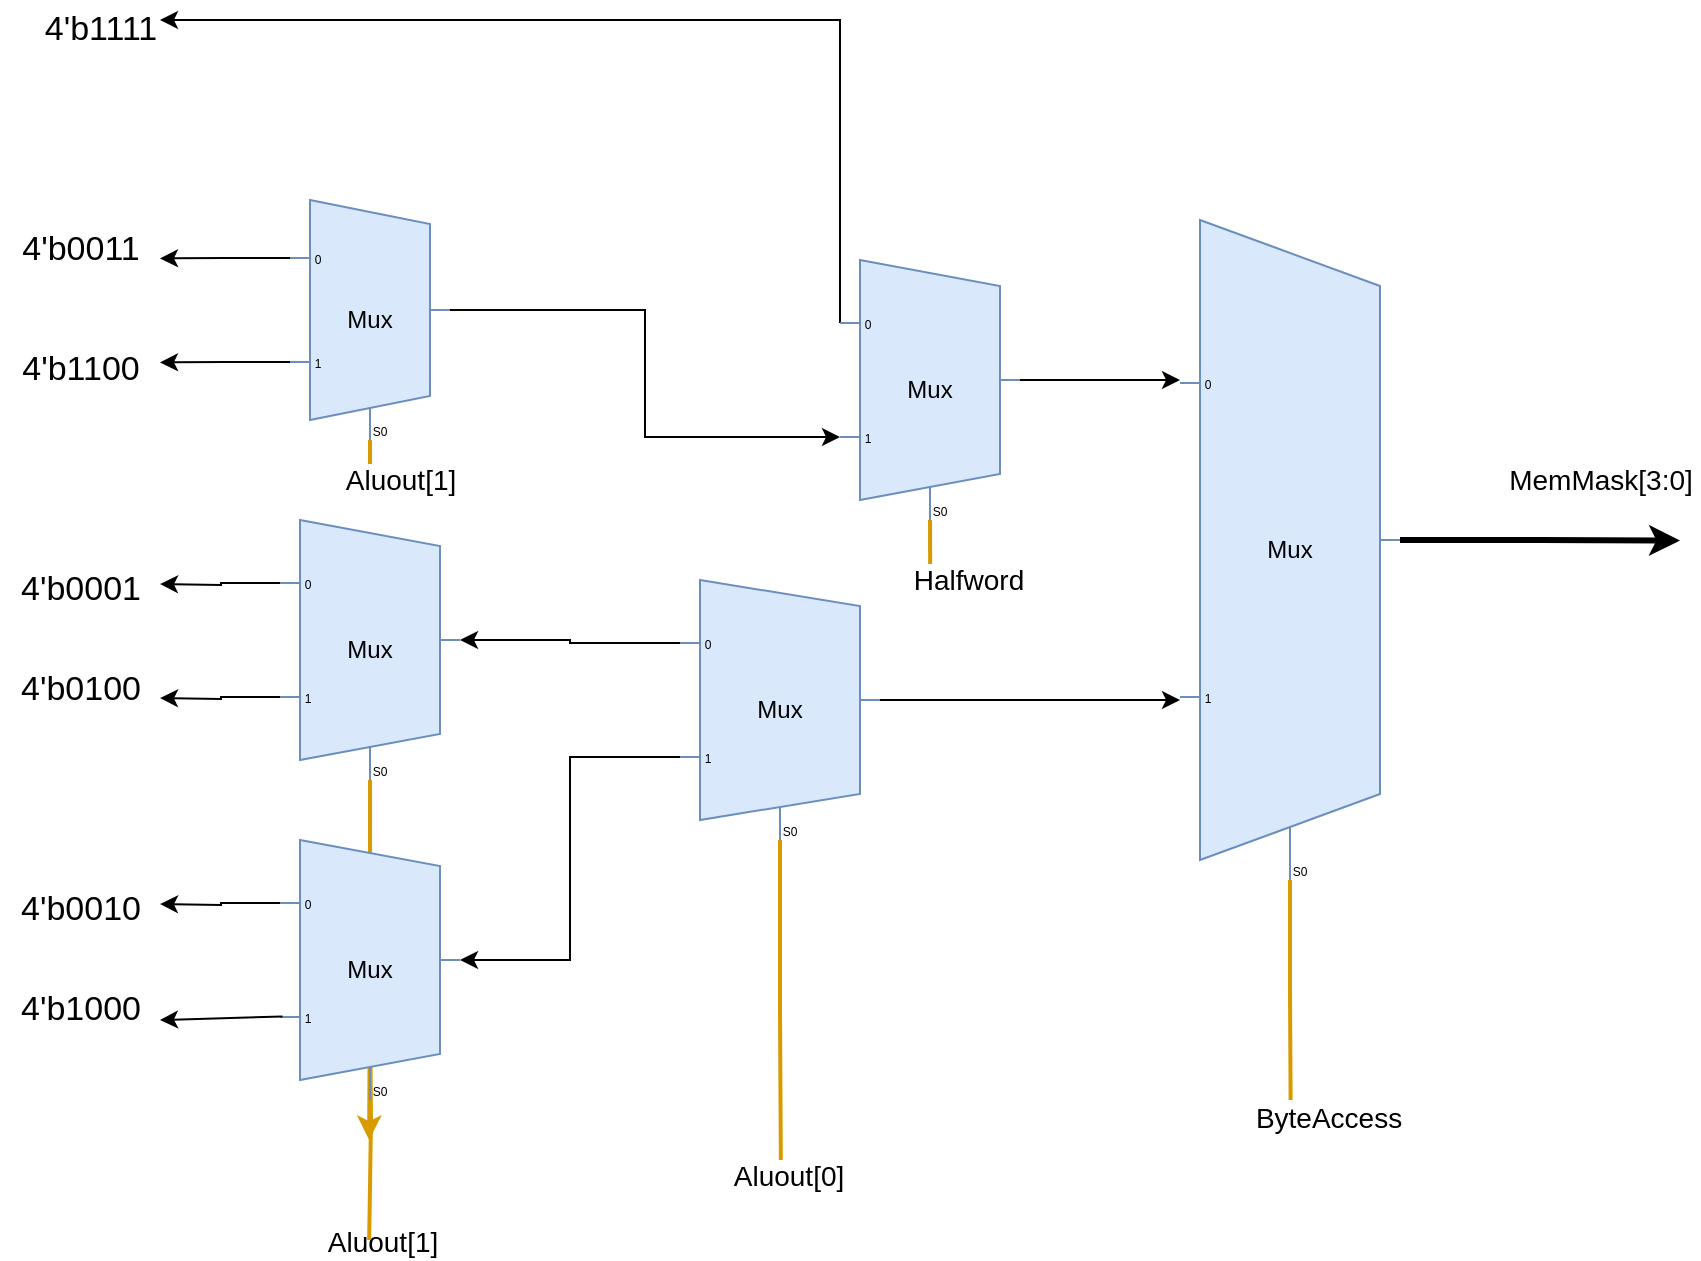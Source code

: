 <mxfile version="24.7.16">
  <diagram name="Page-1" id="6c0HQY4s9SZfrK142lB3">
    <mxGraphModel dx="1303" dy="711" grid="1" gridSize="10" guides="1" tooltips="1" connect="1" arrows="1" fold="1" page="1" pageScale="1" pageWidth="1654" pageHeight="1169" math="0" shadow="0">
      <root>
        <mxCell id="0" />
        <mxCell id="1" parent="0" />
        <mxCell id="roiIZhrQq80DmrZxKU7G-34" style="edgeStyle=orthogonalEdgeStyle;rounded=0;orthogonalLoop=1;jettySize=auto;html=1;exitX=0.409;exitY=1;exitDx=10;exitDy=0;exitPerimeter=0;fillColor=#ffe6cc;strokeColor=#d79b00;strokeWidth=2;endArrow=none;endFill=0;" edge="1" parent="1" source="roiIZhrQq80DmrZxKU7G-1">
          <mxGeometry relative="1" as="geometry">
            <mxPoint x="925.304" y="690" as="targetPoint" />
          </mxGeometry>
        </mxCell>
        <mxCell id="roiIZhrQq80DmrZxKU7G-35" value="&lt;font style=&quot;font-size: 14px;&quot;&gt;Aluout[1]&lt;/font&gt;" style="edgeLabel;html=1;align=center;verticalAlign=middle;resizable=0;points=[];" vertex="1" connectable="0" parent="roiIZhrQq80DmrZxKU7G-34">
          <mxGeometry x="0.81" y="-2" relative="1" as="geometry">
            <mxPoint x="-453" y="81" as="offset" />
          </mxGeometry>
        </mxCell>
        <mxCell id="roiIZhrQq80DmrZxKU7G-41" style="edgeStyle=orthogonalEdgeStyle;rounded=0;orthogonalLoop=1;jettySize=auto;html=1;exitX=1;exitY=0.5;exitDx=0;exitDy=-5;exitPerimeter=0;strokeWidth=3;" edge="1" parent="1" source="roiIZhrQq80DmrZxKU7G-1">
          <mxGeometry relative="1" as="geometry">
            <mxPoint x="1120" y="410.25" as="targetPoint" />
          </mxGeometry>
        </mxCell>
        <mxCell id="roiIZhrQq80DmrZxKU7G-1" value="Mux" style="shadow=0;dashed=0;align=center;html=1;strokeWidth=1;shape=mxgraph.electrical.abstract.mux2;whiteSpace=wrap;fillColor=#dae8fc;strokeColor=#6c8ebf;" vertex="1" parent="1">
          <mxGeometry x="870" y="250" width="110" height="330" as="geometry" />
        </mxCell>
        <mxCell id="roiIZhrQq80DmrZxKU7G-24" style="edgeStyle=orthogonalEdgeStyle;rounded=0;orthogonalLoop=1;jettySize=auto;html=1;exitX=0.4;exitY=1;exitDx=10;exitDy=0;exitPerimeter=0;endArrow=none;endFill=0;fillColor=#ffe6cc;strokeColor=#d79b00;strokeWidth=2;" edge="1" parent="1" source="roiIZhrQq80DmrZxKU7G-3">
          <mxGeometry relative="1" as="geometry">
            <mxPoint x="670.471" y="730.0" as="targetPoint" />
            <Array as="points">
              <mxPoint x="670" y="645" />
              <mxPoint x="671" y="645" />
            </Array>
          </mxGeometry>
        </mxCell>
        <mxCell id="roiIZhrQq80DmrZxKU7G-3" value="Mux" style="shadow=0;dashed=0;align=center;html=1;strokeWidth=1;shape=mxgraph.electrical.abstract.mux2;whiteSpace=wrap;fillColor=#dae8fc;strokeColor=#6c8ebf;" vertex="1" parent="1">
          <mxGeometry x="620" y="430" width="100" height="130" as="geometry" />
        </mxCell>
        <mxCell id="roiIZhrQq80DmrZxKU7G-4" style="edgeStyle=orthogonalEdgeStyle;rounded=0;orthogonalLoop=1;jettySize=auto;html=1;exitX=1;exitY=0.5;exitDx=0;exitDy=-5;exitPerimeter=0;" edge="1" parent="1" source="roiIZhrQq80DmrZxKU7G-3">
          <mxGeometry relative="1" as="geometry">
            <mxPoint x="870" y="490" as="targetPoint" />
            <Array as="points">
              <mxPoint x="870" y="490" />
            </Array>
          </mxGeometry>
        </mxCell>
        <mxCell id="roiIZhrQq80DmrZxKU7G-10" style="edgeStyle=orthogonalEdgeStyle;rounded=0;orthogonalLoop=1;jettySize=auto;html=1;exitX=0;exitY=0.219;exitDx=0;exitDy=3;exitPerimeter=0;" edge="1" parent="1" source="roiIZhrQq80DmrZxKU7G-5">
          <mxGeometry relative="1" as="geometry">
            <mxPoint x="360" y="432" as="targetPoint" />
          </mxGeometry>
        </mxCell>
        <mxCell id="roiIZhrQq80DmrZxKU7G-11" style="edgeStyle=orthogonalEdgeStyle;rounded=0;orthogonalLoop=1;jettySize=auto;html=1;exitX=0;exitY=0.658;exitDx=0;exitDy=3;exitPerimeter=0;" edge="1" parent="1" source="roiIZhrQq80DmrZxKU7G-5">
          <mxGeometry relative="1" as="geometry">
            <mxPoint x="360" y="489" as="targetPoint" />
          </mxGeometry>
        </mxCell>
        <mxCell id="roiIZhrQq80DmrZxKU7G-23" style="edgeStyle=orthogonalEdgeStyle;rounded=0;orthogonalLoop=1;jettySize=auto;html=1;exitX=0.389;exitY=1;exitDx=10;exitDy=0;exitPerimeter=0;fillColor=#ffe6cc;strokeColor=#d79b00;strokeWidth=2;" edge="1" parent="1" source="roiIZhrQq80DmrZxKU7G-5">
          <mxGeometry relative="1" as="geometry">
            <mxPoint x="464.588" y="710.0" as="targetPoint" />
          </mxGeometry>
        </mxCell>
        <mxCell id="roiIZhrQq80DmrZxKU7G-5" value="Mux" style="shadow=0;dashed=0;align=center;html=1;strokeWidth=1;shape=mxgraph.electrical.abstract.mux2;whiteSpace=wrap;fillColor=#dae8fc;strokeColor=#6c8ebf;" vertex="1" parent="1">
          <mxGeometry x="420" y="400" width="90" height="130" as="geometry" />
        </mxCell>
        <mxCell id="roiIZhrQq80DmrZxKU7G-12" style="edgeStyle=orthogonalEdgeStyle;rounded=0;orthogonalLoop=1;jettySize=auto;html=1;exitX=0;exitY=0.219;exitDx=0;exitDy=3;exitPerimeter=0;" edge="1" parent="1" source="roiIZhrQq80DmrZxKU7G-6">
          <mxGeometry relative="1" as="geometry">
            <mxPoint x="360" y="592" as="targetPoint" />
          </mxGeometry>
        </mxCell>
        <mxCell id="roiIZhrQq80DmrZxKU7G-22" style="edgeStyle=orthogonalEdgeStyle;rounded=0;orthogonalLoop=1;jettySize=auto;html=1;exitX=0.389;exitY=1;exitDx=10;exitDy=0;exitPerimeter=0;endArrow=none;endFill=0;fillColor=#ffe6cc;strokeColor=#d79b00;strokeWidth=2;" edge="1" parent="1">
          <mxGeometry relative="1" as="geometry">
            <mxPoint x="464.588" y="760.0" as="targetPoint" />
            <mxPoint x="465" y="640" as="sourcePoint" />
          </mxGeometry>
        </mxCell>
        <mxCell id="roiIZhrQq80DmrZxKU7G-6" value="Mux" style="shadow=0;dashed=0;align=center;html=1;strokeWidth=1;shape=mxgraph.electrical.abstract.mux2;whiteSpace=wrap;fillColor=#dae8fc;strokeColor=#6c8ebf;" vertex="1" parent="1">
          <mxGeometry x="420" y="560" width="90" height="130" as="geometry" />
        </mxCell>
        <mxCell id="roiIZhrQq80DmrZxKU7G-8" style="edgeStyle=orthogonalEdgeStyle;rounded=0;orthogonalLoop=1;jettySize=auto;html=1;exitX=0;exitY=0.658;exitDx=0;exitDy=3;exitPerimeter=0;entryX=1;entryY=0.5;entryDx=0;entryDy=-5;entryPerimeter=0;" edge="1" parent="1" source="roiIZhrQq80DmrZxKU7G-3" target="roiIZhrQq80DmrZxKU7G-6">
          <mxGeometry relative="1" as="geometry" />
        </mxCell>
        <mxCell id="roiIZhrQq80DmrZxKU7G-9" style="edgeStyle=orthogonalEdgeStyle;rounded=0;orthogonalLoop=1;jettySize=auto;html=1;exitX=0;exitY=0.219;exitDx=0;exitDy=3;exitPerimeter=0;entryX=1;entryY=0.5;entryDx=0;entryDy=-5;entryPerimeter=0;" edge="1" parent="1" source="roiIZhrQq80DmrZxKU7G-3" target="roiIZhrQq80DmrZxKU7G-5">
          <mxGeometry relative="1" as="geometry" />
        </mxCell>
        <mxCell id="roiIZhrQq80DmrZxKU7G-18" style="edgeStyle=orthogonalEdgeStyle;rounded=0;orthogonalLoop=1;jettySize=auto;html=1;exitX=0;exitY=0.219;exitDx=0;exitDy=3;exitPerimeter=0;" edge="1" parent="1" source="roiIZhrQq80DmrZxKU7G-14">
          <mxGeometry relative="1" as="geometry">
            <mxPoint x="360" y="150" as="targetPoint" />
            <Array as="points">
              <mxPoint x="700" y="150" />
              <mxPoint x="470" y="150" />
            </Array>
          </mxGeometry>
        </mxCell>
        <mxCell id="roiIZhrQq80DmrZxKU7G-26" style="edgeStyle=orthogonalEdgeStyle;rounded=0;orthogonalLoop=1;jettySize=auto;html=1;exitX=0.389;exitY=1;exitDx=10;exitDy=0;exitPerimeter=0;endArrow=none;endFill=0;strokeWidth=2;fillColor=#ffe6cc;strokeColor=#d79b00;" edge="1" parent="1" source="roiIZhrQq80DmrZxKU7G-14">
          <mxGeometry relative="1" as="geometry">
            <mxPoint x="745.085" y="430" as="targetPoint" />
          </mxGeometry>
        </mxCell>
        <mxCell id="roiIZhrQq80DmrZxKU7G-14" value="Mux" style="shadow=0;dashed=0;align=center;html=1;strokeWidth=1;shape=mxgraph.electrical.abstract.mux2;whiteSpace=wrap;fillColor=#dae8fc;strokeColor=#6c8ebf;" vertex="1" parent="1">
          <mxGeometry x="700" y="270" width="90" height="130" as="geometry" />
        </mxCell>
        <mxCell id="roiIZhrQq80DmrZxKU7G-15" style="edgeStyle=orthogonalEdgeStyle;rounded=0;orthogonalLoop=1;jettySize=auto;html=1;exitX=1;exitY=0.5;exitDx=0;exitDy=-5;exitPerimeter=0;" edge="1" parent="1" source="roiIZhrQq80DmrZxKU7G-14">
          <mxGeometry relative="1" as="geometry">
            <mxPoint x="870" y="330" as="targetPoint" />
            <Array as="points">
              <mxPoint x="870" y="330" />
            </Array>
          </mxGeometry>
        </mxCell>
        <mxCell id="roiIZhrQq80DmrZxKU7G-20" style="edgeStyle=orthogonalEdgeStyle;rounded=0;orthogonalLoop=1;jettySize=auto;html=1;exitX=0;exitY=0.217;exitDx=0;exitDy=3;exitPerimeter=0;" edge="1" parent="1" source="roiIZhrQq80DmrZxKU7G-16">
          <mxGeometry relative="1" as="geometry">
            <mxPoint x="360" y="269.2" as="targetPoint" />
          </mxGeometry>
        </mxCell>
        <mxCell id="roiIZhrQq80DmrZxKU7G-21" style="edgeStyle=orthogonalEdgeStyle;rounded=0;orthogonalLoop=1;jettySize=auto;html=1;exitX=0;exitY=0.65;exitDx=0;exitDy=3;exitPerimeter=0;" edge="1" parent="1" source="roiIZhrQq80DmrZxKU7G-16">
          <mxGeometry relative="1" as="geometry">
            <mxPoint x="360" y="321.2" as="targetPoint" />
          </mxGeometry>
        </mxCell>
        <mxCell id="roiIZhrQq80DmrZxKU7G-25" style="edgeStyle=orthogonalEdgeStyle;rounded=0;orthogonalLoop=1;jettySize=auto;html=1;exitX=0.375;exitY=1;exitDx=10;exitDy=0;exitPerimeter=0;endArrow=none;endFill=0;strokeWidth=2;fillColor=#ffe6cc;strokeColor=#d79b00;" edge="1" parent="1" source="roiIZhrQq80DmrZxKU7G-16">
          <mxGeometry relative="1" as="geometry">
            <mxPoint x="464.977" y="380" as="targetPoint" />
          </mxGeometry>
        </mxCell>
        <mxCell id="roiIZhrQq80DmrZxKU7G-16" value="Mux" style="shadow=0;dashed=0;align=center;html=1;strokeWidth=1;shape=mxgraph.electrical.abstract.mux2;whiteSpace=wrap;fillColor=#dae8fc;strokeColor=#6c8ebf;" vertex="1" parent="1">
          <mxGeometry x="425" y="240" width="80" height="120" as="geometry" />
        </mxCell>
        <mxCell id="roiIZhrQq80DmrZxKU7G-17" style="edgeStyle=orthogonalEdgeStyle;rounded=0;orthogonalLoop=1;jettySize=auto;html=1;exitX=1;exitY=0.5;exitDx=0;exitDy=-5;exitPerimeter=0;entryX=0;entryY=0.658;entryDx=0;entryDy=3;entryPerimeter=0;" edge="1" parent="1" source="roiIZhrQq80DmrZxKU7G-16" target="roiIZhrQq80DmrZxKU7G-14">
          <mxGeometry relative="1" as="geometry" />
        </mxCell>
        <mxCell id="roiIZhrQq80DmrZxKU7G-19" value="" style="endArrow=classic;html=1;rounded=0;exitX=0.014;exitY=0.679;exitDx=0;exitDy=0;exitPerimeter=0;" edge="1" parent="1" source="roiIZhrQq80DmrZxKU7G-6">
          <mxGeometry width="50" height="50" relative="1" as="geometry">
            <mxPoint x="340" y="670" as="sourcePoint" />
            <mxPoint x="360" y="650" as="targetPoint" />
          </mxGeometry>
        </mxCell>
        <mxCell id="roiIZhrQq80DmrZxKU7G-27" value="&lt;font style=&quot;font-size: 17px;&quot;&gt;4&#39;b1111&lt;/font&gt;" style="text;html=1;align=center;verticalAlign=middle;resizable=0;points=[];autosize=1;strokeColor=none;fillColor=none;" vertex="1" parent="1">
          <mxGeometry x="290" y="140" width="80" height="30" as="geometry" />
        </mxCell>
        <mxCell id="roiIZhrQq80DmrZxKU7G-28" value="&lt;font style=&quot;font-size: 17px;&quot;&gt;4&#39;b0011&lt;/font&gt;" style="text;html=1;align=center;verticalAlign=middle;resizable=0;points=[];autosize=1;strokeColor=none;fillColor=none;" vertex="1" parent="1">
          <mxGeometry x="280" y="250" width="80" height="30" as="geometry" />
        </mxCell>
        <mxCell id="roiIZhrQq80DmrZxKU7G-29" value="&lt;font style=&quot;font-size: 17px;&quot;&gt;4&#39;b1100&lt;/font&gt;" style="text;html=1;align=center;verticalAlign=middle;resizable=0;points=[];autosize=1;strokeColor=none;fillColor=none;" vertex="1" parent="1">
          <mxGeometry x="280" y="310" width="80" height="30" as="geometry" />
        </mxCell>
        <mxCell id="roiIZhrQq80DmrZxKU7G-30" value="&lt;font style=&quot;font-size: 17px;&quot;&gt;4&#39;b0001&lt;/font&gt;" style="text;html=1;align=center;verticalAlign=middle;resizable=0;points=[];autosize=1;strokeColor=none;fillColor=none;" vertex="1" parent="1">
          <mxGeometry x="280" y="420" width="80" height="30" as="geometry" />
        </mxCell>
        <mxCell id="roiIZhrQq80DmrZxKU7G-31" value="&lt;font style=&quot;font-size: 17px;&quot;&gt;4&#39;b0100&lt;/font&gt;" style="text;html=1;align=center;verticalAlign=middle;resizable=0;points=[];autosize=1;strokeColor=none;fillColor=none;" vertex="1" parent="1">
          <mxGeometry x="280" y="470" width="80" height="30" as="geometry" />
        </mxCell>
        <mxCell id="roiIZhrQq80DmrZxKU7G-32" value="&lt;font style=&quot;font-size: 17px;&quot;&gt;4&#39;b0010&lt;/font&gt;" style="text;html=1;align=center;verticalAlign=middle;resizable=0;points=[];autosize=1;strokeColor=none;fillColor=none;" vertex="1" parent="1">
          <mxGeometry x="280" y="580" width="80" height="30" as="geometry" />
        </mxCell>
        <mxCell id="roiIZhrQq80DmrZxKU7G-33" value="&lt;font style=&quot;font-size: 17px;&quot;&gt;4&#39;b1000&lt;/font&gt;" style="text;html=1;align=center;verticalAlign=middle;resizable=0;points=[];autosize=1;strokeColor=none;fillColor=none;" vertex="1" parent="1">
          <mxGeometry x="280" y="630" width="80" height="30" as="geometry" />
        </mxCell>
        <mxCell id="roiIZhrQq80DmrZxKU7G-36" value="&lt;font style=&quot;font-size: 14px;&quot;&gt;Aluout[0]&lt;/font&gt;" style="edgeLabel;html=1;align=center;verticalAlign=middle;resizable=0;points=[];" vertex="1" connectable="0" parent="1">
          <mxGeometry x="679.998" y="729.999" as="geometry">
            <mxPoint x="-6" y="-2" as="offset" />
          </mxGeometry>
        </mxCell>
        <mxCell id="roiIZhrQq80DmrZxKU7G-37" value="&lt;font style=&quot;font-size: 14px;&quot;&gt;ByteAccess&lt;/font&gt;" style="edgeLabel;html=1;align=center;verticalAlign=middle;resizable=0;points=[];" vertex="1" connectable="0" parent="1">
          <mxGeometry x="943.408" y="699.109" as="geometry" />
        </mxCell>
        <mxCell id="roiIZhrQq80DmrZxKU7G-38" value="&lt;font style=&quot;font-size: 14px;&quot;&gt;Halfword&lt;/font&gt;" style="edgeLabel;html=1;align=center;verticalAlign=middle;resizable=0;points=[];" vertex="1" connectable="0" parent="1">
          <mxGeometry x="759.998" y="429.999" as="geometry">
            <mxPoint x="4" as="offset" />
          </mxGeometry>
        </mxCell>
        <mxCell id="roiIZhrQq80DmrZxKU7G-40" value="&lt;font style=&quot;font-size: 14px;&quot;&gt;Aluout[1]&lt;/font&gt;" style="edgeLabel;html=1;align=center;verticalAlign=middle;resizable=0;points=[];" vertex="1" connectable="0" parent="1">
          <mxGeometry x="479.998" y="379.999" as="geometry" />
        </mxCell>
        <mxCell id="roiIZhrQq80DmrZxKU7G-43" value="&lt;font style=&quot;font-size: 14px;&quot;&gt;MemMask[3:0]&lt;/font&gt;" style="edgeLabel;html=1;align=center;verticalAlign=middle;resizable=0;points=[];" vertex="1" connectable="0" parent="1">
          <mxGeometry x="1079.998" y="379.999" as="geometry" />
        </mxCell>
      </root>
    </mxGraphModel>
  </diagram>
</mxfile>
